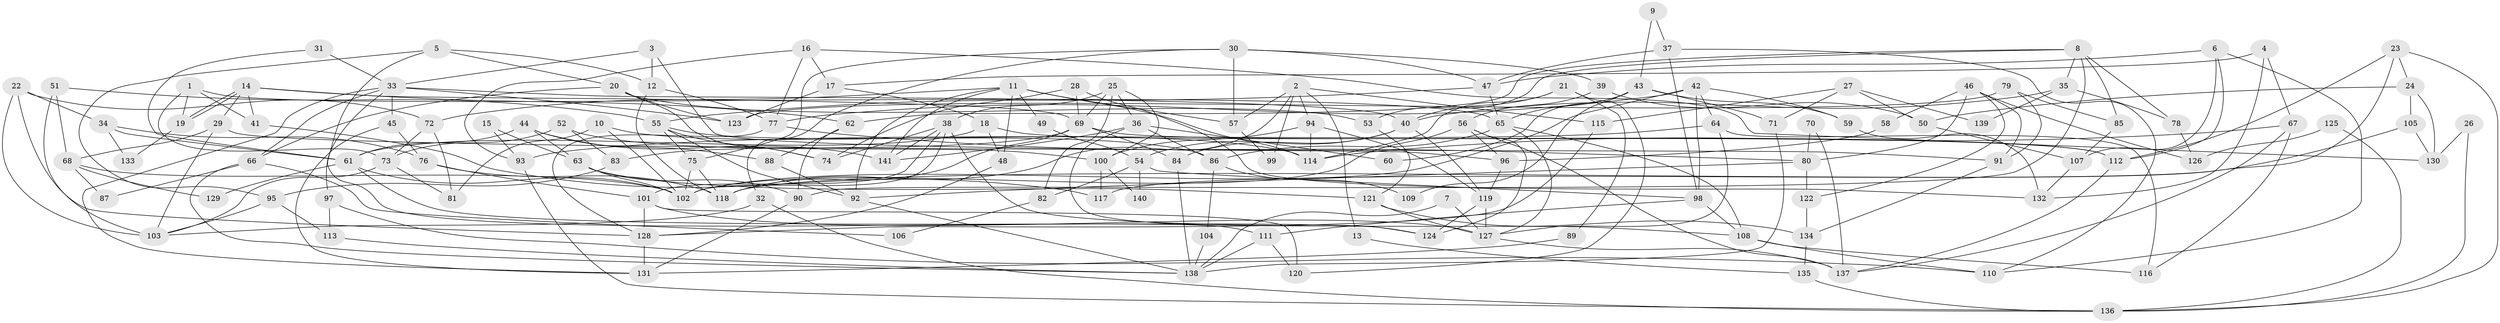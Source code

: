 // coarse degree distribution, {3: 0.11764705882352941, 6: 0.10588235294117647, 4: 0.21176470588235294, 5: 0.23529411764705882, 7: 0.1411764705882353, 8: 0.07058823529411765, 10: 0.023529411764705882, 2: 0.07058823529411765, 1: 0.011764705882352941, 9: 0.011764705882352941}
// Generated by graph-tools (version 1.1) at 2025/37/03/04/25 23:37:09]
// undirected, 141 vertices, 282 edges
graph export_dot {
  node [color=gray90,style=filled];
  1;
  2;
  3;
  4;
  5;
  6;
  7;
  8;
  9;
  10;
  11;
  12;
  13;
  14;
  15;
  16;
  17;
  18;
  19;
  20;
  21;
  22;
  23;
  24;
  25;
  26;
  27;
  28;
  29;
  30;
  31;
  32;
  33;
  34;
  35;
  36;
  37;
  38;
  39;
  40;
  41;
  42;
  43;
  44;
  45;
  46;
  47;
  48;
  49;
  50;
  51;
  52;
  53;
  54;
  55;
  56;
  57;
  58;
  59;
  60;
  61;
  62;
  63;
  64;
  65;
  66;
  67;
  68;
  69;
  70;
  71;
  72;
  73;
  74;
  75;
  76;
  77;
  78;
  79;
  80;
  81;
  82;
  83;
  84;
  85;
  86;
  87;
  88;
  89;
  90;
  91;
  92;
  93;
  94;
  95;
  96;
  97;
  98;
  99;
  100;
  101;
  102;
  103;
  104;
  105;
  106;
  107;
  108;
  109;
  110;
  111;
  112;
  113;
  114;
  115;
  116;
  117;
  118;
  119;
  120;
  121;
  122;
  123;
  124;
  125;
  126;
  127;
  128;
  129;
  130;
  131;
  132;
  133;
  134;
  135;
  136;
  137;
  138;
  139;
  140;
  141;
  1 -- 65;
  1 -- 73;
  1 -- 19;
  1 -- 41;
  2 -- 94;
  2 -- 115;
  2 -- 13;
  2 -- 57;
  2 -- 99;
  2 -- 118;
  3 -- 33;
  3 -- 12;
  3 -- 96;
  4 -- 67;
  4 -- 17;
  4 -- 132;
  5 -- 12;
  5 -- 20;
  5 -- 95;
  5 -- 111;
  6 -- 110;
  6 -- 47;
  6 -- 107;
  6 -- 112;
  7 -- 138;
  7 -- 127;
  8 -- 53;
  8 -- 90;
  8 -- 35;
  8 -- 62;
  8 -- 78;
  8 -- 85;
  9 -- 43;
  9 -- 37;
  10 -- 102;
  10 -- 114;
  10 -- 81;
  11 -- 48;
  11 -- 92;
  11 -- 49;
  11 -- 57;
  11 -- 72;
  11 -- 114;
  11 -- 141;
  12 -- 118;
  12 -- 77;
  13 -- 135;
  14 -- 69;
  14 -- 19;
  14 -- 19;
  14 -- 29;
  14 -- 41;
  14 -- 62;
  15 -- 63;
  15 -- 93;
  16 -- 93;
  16 -- 77;
  16 -- 17;
  16 -- 130;
  17 -- 18;
  17 -- 123;
  18 -- 61;
  18 -- 112;
  18 -- 48;
  19 -- 133;
  20 -- 123;
  20 -- 74;
  20 -- 53;
  20 -- 66;
  21 -- 114;
  21 -- 120;
  21 -- 40;
  21 -- 89;
  22 -- 72;
  22 -- 103;
  22 -- 34;
  22 -- 128;
  23 -- 112;
  23 -- 24;
  23 -- 117;
  23 -- 136;
  24 -- 105;
  24 -- 50;
  24 -- 130;
  25 -- 36;
  25 -- 100;
  25 -- 38;
  25 -- 69;
  25 -- 82;
  26 -- 130;
  26 -- 136;
  27 -- 50;
  27 -- 71;
  27 -- 115;
  27 -- 139;
  28 -- 69;
  28 -- 74;
  28 -- 132;
  29 -- 68;
  29 -- 91;
  29 -- 103;
  30 -- 47;
  30 -- 57;
  30 -- 32;
  30 -- 39;
  30 -- 75;
  31 -- 33;
  31 -- 61;
  32 -- 103;
  32 -- 136;
  33 -- 40;
  33 -- 131;
  33 -- 45;
  33 -- 66;
  33 -- 97;
  33 -- 123;
  34 -- 61;
  34 -- 76;
  34 -- 133;
  35 -- 40;
  35 -- 78;
  35 -- 139;
  36 -- 124;
  36 -- 86;
  36 -- 60;
  36 -- 141;
  37 -- 47;
  37 -- 98;
  37 -- 110;
  38 -- 141;
  38 -- 74;
  38 -- 101;
  38 -- 102;
  38 -- 108;
  39 -- 56;
  39 -- 50;
  40 -- 84;
  40 -- 54;
  40 -- 119;
  41 -- 117;
  42 -- 77;
  42 -- 102;
  42 -- 59;
  42 -- 64;
  42 -- 98;
  43 -- 65;
  43 -- 59;
  43 -- 60;
  43 -- 71;
  43 -- 109;
  44 -- 63;
  44 -- 141;
  44 -- 61;
  44 -- 88;
  45 -- 76;
  45 -- 131;
  46 -- 91;
  46 -- 122;
  46 -- 58;
  46 -- 80;
  46 -- 126;
  47 -- 65;
  47 -- 55;
  48 -- 128;
  49 -- 54;
  50 -- 107;
  51 -- 55;
  51 -- 103;
  51 -- 68;
  52 -- 73;
  52 -- 100;
  52 -- 83;
  53 -- 121;
  54 -- 98;
  54 -- 82;
  54 -- 140;
  55 -- 75;
  55 -- 92;
  55 -- 74;
  55 -- 86;
  56 -- 124;
  56 -- 102;
  56 -- 96;
  56 -- 137;
  57 -- 99;
  58 -- 96;
  59 -- 132;
  61 -- 102;
  61 -- 124;
  61 -- 129;
  62 -- 88;
  62 -- 90;
  63 -- 90;
  63 -- 102;
  63 -- 121;
  64 -- 127;
  64 -- 93;
  64 -- 116;
  65 -- 127;
  65 -- 108;
  65 -- 86;
  66 -- 87;
  66 -- 106;
  66 -- 138;
  67 -- 116;
  67 -- 137;
  67 -- 114;
  68 -- 102;
  68 -- 87;
  68 -- 129;
  69 -- 112;
  69 -- 83;
  69 -- 84;
  69 -- 118;
  70 -- 137;
  70 -- 80;
  71 -- 138;
  72 -- 73;
  72 -- 81;
  73 -- 103;
  73 -- 81;
  75 -- 118;
  75 -- 102;
  76 -- 118;
  76 -- 101;
  77 -- 128;
  77 -- 80;
  78 -- 126;
  79 -- 123;
  79 -- 85;
  79 -- 91;
  80 -- 92;
  80 -- 122;
  82 -- 106;
  83 -- 95;
  84 -- 138;
  85 -- 107;
  86 -- 104;
  86 -- 109;
  88 -- 92;
  89 -- 131;
  90 -- 131;
  91 -- 134;
  92 -- 138;
  93 -- 136;
  94 -- 119;
  94 -- 114;
  94 -- 100;
  95 -- 103;
  95 -- 113;
  96 -- 119;
  97 -- 113;
  97 -- 110;
  98 -- 108;
  98 -- 111;
  100 -- 117;
  100 -- 140;
  101 -- 120;
  101 -- 127;
  101 -- 128;
  104 -- 138;
  105 -- 130;
  105 -- 118;
  107 -- 132;
  108 -- 110;
  108 -- 116;
  111 -- 120;
  111 -- 138;
  112 -- 137;
  113 -- 138;
  115 -- 128;
  119 -- 124;
  119 -- 127;
  121 -- 127;
  121 -- 134;
  122 -- 134;
  125 -- 136;
  125 -- 126;
  127 -- 137;
  128 -- 131;
  134 -- 135;
  135 -- 136;
}
